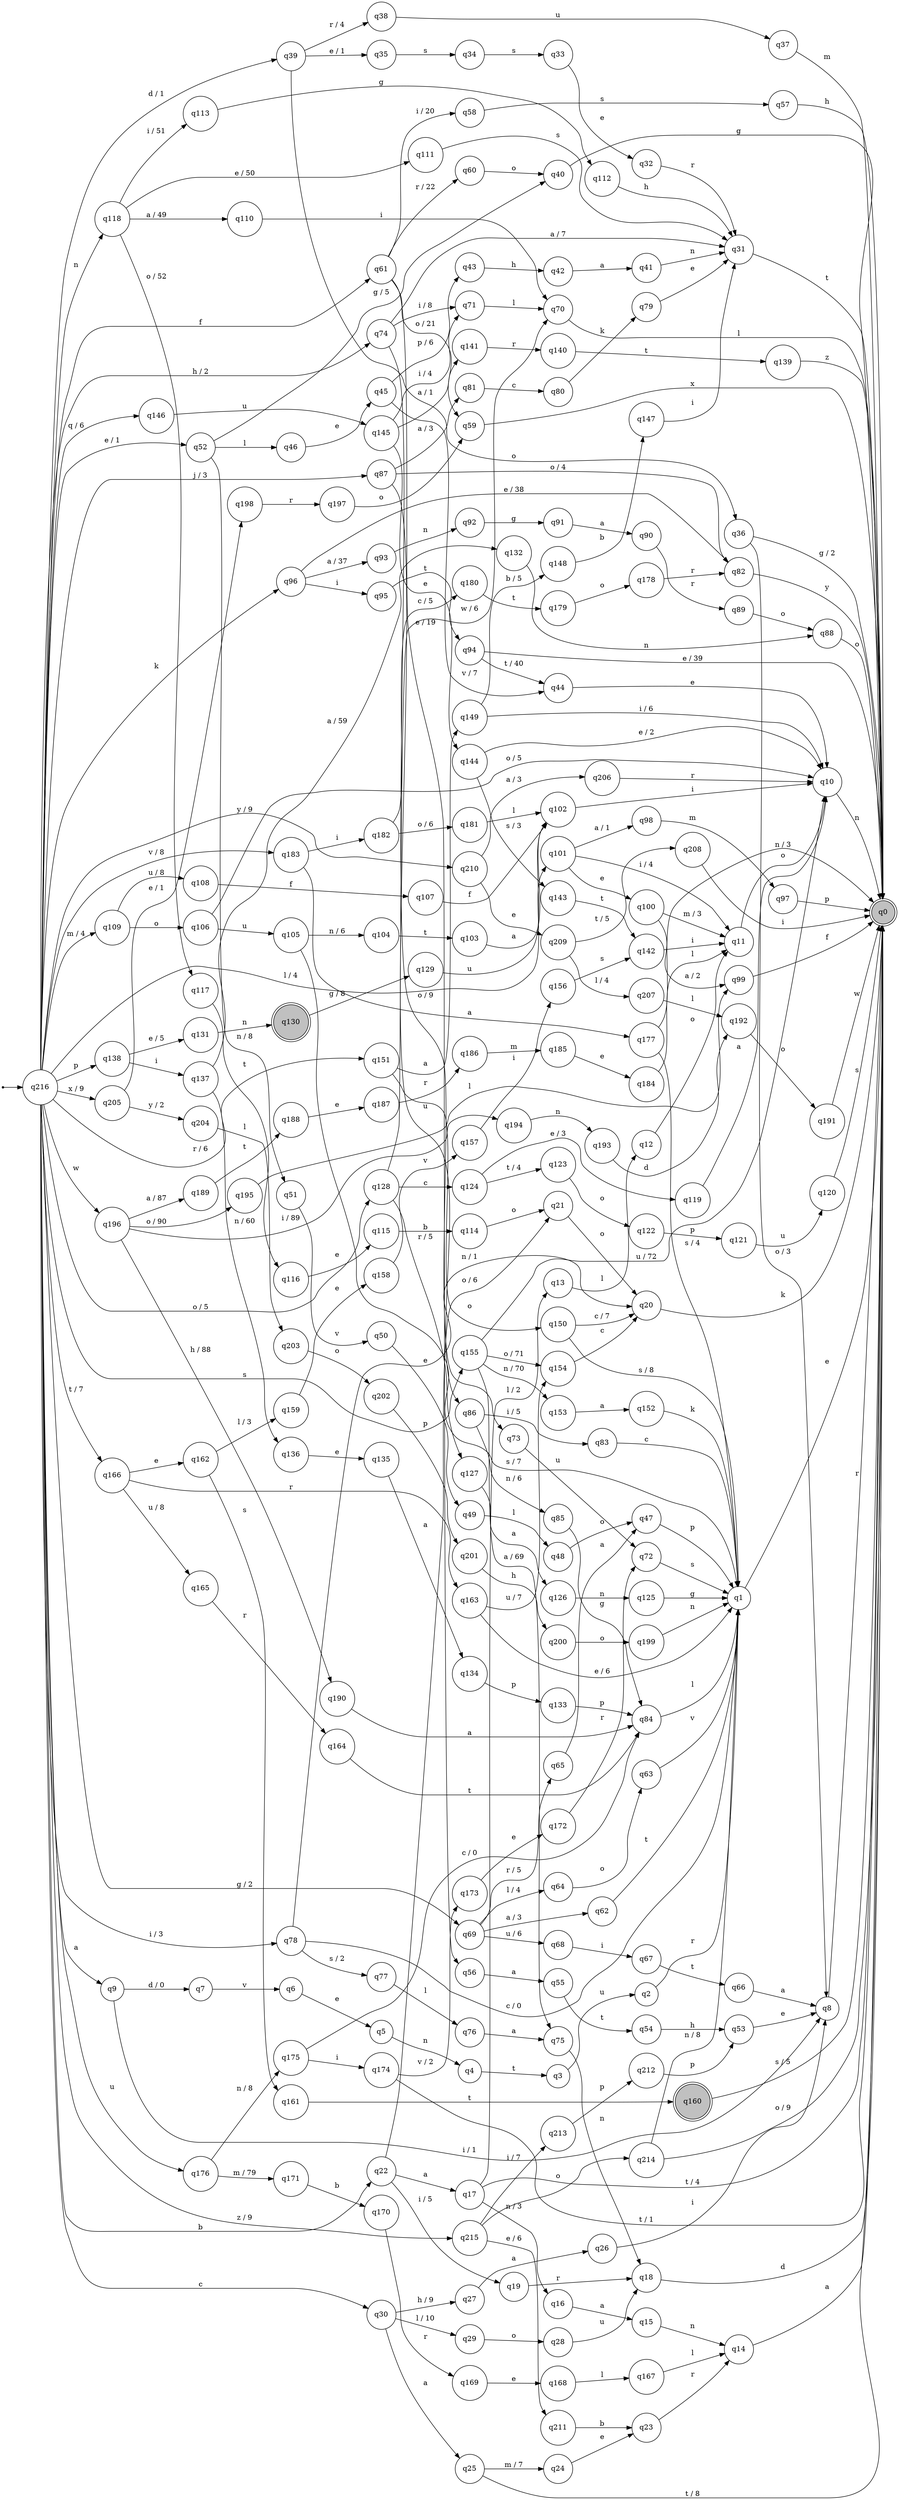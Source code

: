 digraph G {
rankdir=LR;
charset="utf8";
node [shape=circle];
ini [shape=point];
ini -> q216;
	q214 [label="q214"];
	q209 [label="q209"];
	q208 [label="q208"];
	q206 [label="q206"];
	q203 [label="q203"];
	q201 [label="q201"];
	q200 [label="q200"];
	q199 [label="q199"];
	q198 [label="q198"];
	q197 [label="q197"];
	q196 [label="q196"];
	q195 [label="q195"];
	q193 [label="q193"];
	q188 [label="q188"];
	q185 [label="q185"];
	q184 [label="q184"];
	q183 [label="q183"];
	q182 [label="q182"];
	q180 [label="q180"];
	q179 [label="q179"];
	q177 [label="q177"];
	q194 [label="q194"];
	q190 [label="q190"];
	q176 [label="q176"];
	q174 [label="q174"];
	q173 [label="q173"];
	q172 [label="q172"];
	q169 [label="q169"];
	q166 [label="q166"];
	q165 [label="q165"];
	q215 [label="q215"];
	q161 [label="q161"];
	q157 [label="q157"];
	q192 [label="q192"];
	q186 [label="q186"];
	q155 [label="q155"];
	q152 [label="q152"];
	q162 [label="q162"];
	q151 [label="q151"];
	q150 [label="q150"];
	q148 [label="q148"];
	q143 [label="q143"];
	q140 [label="q140"];
	q139 [label="q139"];
	q136 [label="q136"];
	q204 [label="q204"];
	q135 [label="q135"];
	q133 [label="q133"];
	q132 [label="q132"];
	q130 [label="q130"];
	q130 [shape=doublecircle];
	q130 [style=filled fillcolor=gray];
	q129 [label="q129"];
	q181 [label="q181"];
	q128 [label="q128"];
	q127 [label="q127"];
	q56 [label="q56"];
	q144 [label="q144"];
	q17 [label="q17"];
	q29 [label="q29"];
	q53 [label="q53"];
	q54 [label="q54"];
	q84 [label="q84"];
	q212 [label="q212"];
	q50 [label="q50"];
	q207 [label="q207"];
	q55 [label="q55"];
	q43 [label="q43"];
	q42 [label="q42"];
	q149 [label="q149"];
	q41 [label="q41"];
	q153 [label="q153"];
	q145 [label="q145"];
	q40 [label="q40"];
	q64 [label="q64"];
	q88 [label="q88"];
	q38 [label="q38"];
	q131 [label="q131"];
	q7 [label="q7"];
	q117 [label="q117"];
	q126 [label="q126"];
	q142 [label="q142"];
	q34 [label="q34"];
	q170 [label="q170"];
	q31 [label="q31"];
	q202 [label="q202"];
	q45 [label="q45"];
	q44 [label="q44"];
	q2 [label="q2"];
	q114 [label="q114"];
	q171 [label="q171"];
	q35 [label="q35"];
	q138 [label="q138"];
	q12 [label="q12"];
	q33 [label="q33"];
	q20 [label="q20"];
	q25 [label="q25"];
	q91 [label="q91"];
	q178 [label="q178"];
	q154 [label="q154"];
	q14 [label="q14"];
	q39 [label="q39"];
	q66 [label="q66"];
	q163 [label="q163"];
	q73 [label="q73"];
	q187 [label="q187"];
	q36 [label="q36"];
	q189 [label="q189"];
	q160 [label="q160"];
	q160 [shape=doublecircle];
	q160 [style=filled fillcolor=gray];
	q79 [label="q79"];
	q57 [label="q57"];
	q0 [label="q0"];
	q0 [shape=doublecircle];
	q0 [style=filled fillcolor=gray];
	q48 [label="q48"];
	q22 [label="q22"];
	q205 [label="q205"];
	q37 [label="q37"];
	q109 [label="q109"];
	q124 [label="q124"];
	q5 [label="q5"];
	q46 [label="q46"];
	q134 [label="q134"];
	q49 [label="q49"];
	q4 [label="q4"];
	q213 [label="q213"];
	q87 [label="q87"];
	q147 [label="q147"];
	q13 [label="q13"];
	q95 [label="q95"];
	q156 [label="q156"];
	q6 [label="q6"];
	q158 [label="q158"];
	q61 [label="q61"];
	q75 [label="q75"];
	q121 [label="q121"];
	q21 [label="q21"];
	q26 [label="q26"];
	q58 [label="q58"];
	q10 [label="q10"];
	q15 [label="q15"];
	q9 [label="q9"];
	q1 [label="q1"];
	q77 [label="q77"];
	q19 [label="q19"];
	q159 [label="q159"];
	q18 [label="q18"];
	q76 [label="q76"];
	q92 [label="q92"];
	q47 [label="q47"];
	q27 [label="q27"];
	q59 [label="q59"];
	q216 [label="q216"];
	q211 [label="q211"];
	q89 [label="q89"];
	q137 [label="q137"];
	q63 [label="q63"];
	q32 [label="q32"];
	q85 [label="q85"];
	q210 [label="q210"];
	q86 [label="q86"];
	q23 [label="q23"];
	q8 [label="q8"];
	q98 [label="q98"];
	q16 [label="q16"];
	q67 [label="q67"];
	q68 [label="q68"];
	q97 [label="q97"];
	q69 [label="q69"];
	q191 [label="q191"];
	q108 [label="q108"];
	q167 [label="q167"];
	q70 [label="q70"];
	q71 [label="q71"];
	q72 [label="q72"];
	q146 [label="q146"];
	q51 [label="q51"];
	q65 [label="q65"];
	q74 [label="q74"];
	q78 [label="q78"];
	q175 [label="q175"];
	q100 [label="q100"];
	q80 [label="q80"];
	q125 [label="q125"];
	q81 [label="q81"];
	q116 [label="q116"];
	q24 [label="q24"];
	q82 [label="q82"];
	q30 [label="q30"];
	q101 [label="q101"];
	q90 [label="q90"];
	q93 [label="q93"];
	q96 [label="q96"];
	q168 [label="q168"];
	q164 [label="q164"];
	q99 [label="q99"];
	q102 [label="q102"];
	q103 [label="q103"];
	q104 [label="q104"];
	q111 [label="q111"];
	q52 [label="q52"];
	q11 [label="q11"];
	q105 [label="q105"];
	q3 [label="q3"];
	q106 [label="q106"];
	q107 [label="q107"];
	q110 [label="q110"];
	q115 [label="q115"];
	q112 [label="q112"];
	q113 [label="q113"];
	q118 [label="q118"];
	q141 [label="q141"];
	q28 [label="q28"];
	q119 [label="q119"];
	q120 [label="q120"];
	q60 [label="q60"];
	q62 [label="q62"];
	q122 [label="q122"];
	q94 [label="q94"];
	q83 [label="q83"];
	q123 [label="q123"];
	q214 -> q1 [label="n / 8"];
	q214 -> q0 [label="o / 9"];
	q209 -> q207 [label="l / 4"];
	q209 -> q208 [label="t / 5"];
	q208 -> q0 [label="i"];
	q206 -> q10 [label="r"];
	q203 -> q202 [label="o"];
	q201 -> q200 [label="h"];
	q200 -> q199 [label="o"];
	q199 -> q1 [label="n"];
	q198 -> q197 [label="r"];
	q197 -> q59 [label="o"];
	q196 -> q189 [label="a / 87"];
	q196 -> q190 [label="h / 88"];
	q196 -> q194 [label="i / 89"];
	q196 -> q195 [label="o / 90"];
	q195 -> q99 [label="l"];
	q193 -> q192 [label="d"];
	q188 -> q187 [label="e"];
	q185 -> q184 [label="e"];
	q184 -> q11 [label="l"];
	q183 -> q177 [label="a"];
	q183 -> q182 [label="i"];
	q182 -> q180 [label="c / 5"];
	q182 -> q181 [label="o / 6"];
	q180 -> q179 [label="t"];
	q179 -> q178 [label="o"];
	q177 -> q0 [label="n / 3"];
	q177 -> q1 [label="s / 4"];
	q194 -> q193 [label="n"];
	q190 -> q84 [label="a"];
	q176 -> q171 [label="m / 79"];
	q176 -> q175 [label="n / 8"];
	q174 -> q0 [label="t / 1"];
	q174 -> q173 [label="v / 2"];
	q173 -> q172 [label="e"];
	q172 -> q72 [label="r"];
	q169 -> q168 [label="e"];
	q166 -> q162 [label="e"];
	q166 -> q163 [label="r"];
	q166 -> q165 [label="u / 8"];
	q165 -> q164 [label="r"];
	q215 -> q211 [label="e / 6"];
	q215 -> q213 [label="i / 7"];
	q215 -> q214 [label="o"];
	q161 -> q160 [label="t"];
	q157 -> q156 [label="i"];
	q192 -> q191 [label="o"];
	q186 -> q185 [label="m"];
	q155 -> q75 [label="a / 69"];
	q155 -> q153 [label="n / 70"];
	q155 -> q154 [label="o / 71"];
	q155 -> q10 [label="u / 72"];
	q152 -> q1 [label="k"];
	q162 -> q159 [label="l / 3"];
	q162 -> q161 [label="s"];
	q151 -> q149 [label="a"];
	q151 -> q150 [label="o"];
	q150 -> q20 [label="c / 7"];
	q150 -> q1 [label="s / 8"];
	q148 -> q147 [label="b"];
	q143 -> q142 [label="t"];
	q140 -> q139 [label="t"];
	q139 -> q0 [label="z"];
	q136 -> q135 [label="e"];
	q204 -> q203 [label="l"];
	q135 -> q134 [label="a"];
	q133 -> q84 [label="p"];
	q132 -> q88 [label="n"];
	q130 -> q129 [label="g / 8"];
	q129 -> q102 [label="u"];
	q181 -> q102 [label="l"];
	q128 -> q124 [label="c"];
	q128 -> q127 [label="r / 5"];
	q128 -> q70 [label="w / 6"];
	q127 -> q126 [label="a"];
	q56 -> q55 [label="a"];
	q144 -> q10 [label="e / 2"];
	q144 -> q143 [label="s / 3"];
	q17 -> q13 [label="l / 2"];
	q17 -> q16 [label="n / 3"];
	q17 -> q0 [label="t / 4"];
	q29 -> q28 [label="o"];
	q53 -> q8 [label="e"];
	q54 -> q53 [label="h"];
	q84 -> q1 [label="l"];
	q212 -> q53 [label="p"];
	q50 -> q49 [label="e"];
	q207 -> q192 [label="l"];
	q55 -> q54 [label="t"];
	q43 -> q42 [label="h"];
	q42 -> q41 [label="a"];
	q149 -> q148 [label="b / 5"];
	q149 -> q10 [label="i / 6"];
	q41 -> q31 [label="n"];
	q153 -> q152 [label="a"];
	q145 -> q141 [label="a / 1"];
	q145 -> q144 [label="e"];
	q145 -> q71 [label="i / 4"];
	q40 -> q0 [label="g"];
	q64 -> q63 [label="o"];
	q88 -> q0 [label="o"];
	q38 -> q37 [label="u"];
	q131 -> q130 [label="n"];
	q7 -> q6 [label="v"];
	q117 -> q116 [label="t"];
	q126 -> q125 [label="n"];
	q142 -> q11 [label="i"];
	q34 -> q33 [label="s"];
	q170 -> q169 [label="r"];
	q31 -> q0 [label="t"];
	q202 -> q201 [label="p"];
	q45 -> q43 [label="p / 6"];
	q45 -> q44 [label="v / 7"];
	q44 -> q10 [label="e"];
	q2 -> q1 [label="r"];
	q114 -> q21 [label="o"];
	q171 -> q170 [label="b"];
	q35 -> q34 [label="s"];
	q138 -> q131 [label="e / 5"];
	q138 -> q137 [label="i"];
	q12 -> q11 [label="o"];
	q33 -> q32 [label="e"];
	q20 -> q0 [label="k"];
	q25 -> q24 [label="m / 7"];
	q25 -> q0 [label="t / 8"];
	q91 -> q90 [label="a"];
	q178 -> q82 [label="r"];
	q154 -> q20 [label="c"];
	q14 -> q0 [label="a"];
	q39 -> q35 [label="e / 1"];
	q39 -> q36 [label="o"];
	q39 -> q38 [label="r / 4"];
	q66 -> q8 [label="a"];
	q163 -> q1 [label="e / 6"];
	q163 -> q154 [label="u / 7"];
	q73 -> q72 [label="u"];
	q187 -> q186 [label="r"];
	q36 -> q0 [label="g / 2"];
	q36 -> q8 [label="o / 3"];
	q189 -> q188 [label="t"];
	q160 -> q0 [label="s / 5"];
	q79 -> q31 [label="e"];
	q57 -> q0 [label="h"];
	q48 -> q47 [label="o"];
	q22 -> q17 [label="a"];
	q22 -> q19 [label="i / 5"];
	q22 -> q21 [label="o / 6"];
	q205 -> q198 [label="e / 1"];
	q205 -> q204 [label="y / 2"];
	q37 -> q0 [label="m"];
	q109 -> q106 [label="o"];
	q109 -> q108 [label="u / 8"];
	q124 -> q119 [label="e / 3"];
	q124 -> q123 [label="t / 4"];
	q5 -> q4 [label="n"];
	q46 -> q45 [label="e"];
	q134 -> q133 [label="p"];
	q49 -> q48 [label="l"];
	q4 -> q3 [label="t"];
	q213 -> q212 [label="p"];
	q87 -> q81 [label="a / 3"];
	q87 -> q82 [label="o / 4"];
	q87 -> q86 [label="u"];
	q147 -> q31 [label="i"];
	q13 -> q12 [label="l"];
	q95 -> q94 [label="t"];
	q156 -> q142 [label="s"];
	q6 -> q5 [label="e"];
	q158 -> q157 [label="v"];
	q61 -> q56 [label="e / 19"];
	q61 -> q58 [label="i / 20"];
	q61 -> q59 [label="o / 21"];
	q61 -> q60 [label="r / 22"];
	q75 -> q18 [label="n"];
	q121 -> q120 [label="u"];
	q21 -> q20 [label="o"];
	q26 -> q8 [label="i"];
	q58 -> q57 [label="s"];
	q10 -> q0 [label="n"];
	q15 -> q14 [label="n"];
	q9 -> q7 [label="d / 0"];
	q9 -> q8 [label="i / 1"];
	q1 -> q0 [label="e"];
	q77 -> q76 [label="l"];
	q19 -> q18 [label="r"];
	q159 -> q158 [label="e"];
	q18 -> q0 [label="d"];
	q76 -> q75 [label="a"];
	q92 -> q91 [label="g"];
	q47 -> q1 [label="p"];
	q27 -> q26 [label="a"];
	q59 -> q0 [label="x"];
	q216 -> q9 [label="a"];
	q216 -> q22 [label="b"];
	q216 -> q30 [label="c"];
	q216 -> q39 [label="d / 1"];
	q216 -> q52 [label="e / 1"];
	q216 -> q61 [label="f"];
	q216 -> q69 [label="g / 2"];
	q216 -> q74 [label="h / 2"];
	q216 -> q78 [label="i / 3"];
	q216 -> q87 [label="j / 3"];
	q216 -> q96 [label="k"];
	q216 -> q101 [label="l / 4"];
	q216 -> q109 [label="m / 4"];
	q216 -> q118 [label="n"];
	q216 -> q128 [label="o / 5"];
	q216 -> q138 [label="p"];
	q216 -> q146 [label="q / 6"];
	q216 -> q151 [label="r / 6"];
	q216 -> q155 [label="s"];
	q216 -> q166 [label="t / 7"];
	q216 -> q176 [label="u"];
	q216 -> q183 [label="v / 8"];
	q216 -> q196 [label="w"];
	q216 -> q205 [label="x / 9"];
	q216 -> q210 [label="y / 9"];
	q216 -> q215 [label="z / 9"];
	q211 -> q23 [label="b"];
	q89 -> q88 [label="o"];
	q137 -> q132 [label="a / 59"];
	q137 -> q136 [label="n / 60"];
	q63 -> q1 [label="v"];
	q32 -> q31 [label="r"];
	q85 -> q84 [label="g"];
	q210 -> q206 [label="a / 3"];
	q210 -> q209 [label="e"];
	q86 -> q83 [label="i / 5"];
	q86 -> q85 [label="n / 6"];
	q23 -> q14 [label="r"];
	q8 -> q0 [label="r"];
	q98 -> q97 [label="m"];
	q16 -> q15 [label="a"];
	q67 -> q66 [label="t"];
	q68 -> q67 [label="i"];
	q97 -> q0 [label="p"];
	q69 -> q62 [label="a / 3"];
	q69 -> q64 [label="l / 4"];
	q69 -> q65 [label="r / 5"];
	q69 -> q68 [label="u / 6"];
	q191 -> q0 [label="w"];
	q108 -> q107 [label="f"];
	q167 -> q14 [label="l"];
	q70 -> q0 [label="l"];
	q71 -> q70 [label="l"];
	q72 -> q1 [label="s"];
	q146 -> q145 [label="u"];
	q51 -> q50 [label="v"];
	q65 -> q47 [label="a"];
	q74 -> q31 [label="a / 7"];
	q74 -> q71 [label="i / 8"];
	q74 -> q73 [label="o / 9"];
	q78 -> q1 [label="c / 0"];
	q78 -> q20 [label="n / 1"];
	q78 -> q77 [label="s / 2"];
	q175 -> q84 [label="c / 0"];
	q175 -> q174 [label="i"];
	q100 -> q99 [label="a / 2"];
	q100 -> q11 [label="m / 3"];
	q80 -> q79 [label="k"];
	q125 -> q1 [label="g"];
	q81 -> q80 [label="c"];
	q116 -> q115 [label="e"];
	q24 -> q23 [label="e"];
	q82 -> q0 [label="y"];
	q30 -> q25 [label="a"];
	q30 -> q27 [label="h / 9"];
	q30 -> q29 [label="l / 10"];
	q101 -> q98 [label="a / 1"];
	q101 -> q100 [label="e"];
	q101 -> q11 [label="i / 4"];
	q90 -> q89 [label="r"];
	q93 -> q92 [label="n"];
	q96 -> q93 [label="a / 37"];
	q96 -> q82 [label="e / 38"];
	q96 -> q95 [label="i"];
	q168 -> q167 [label="l"];
	q164 -> q84 [label="t"];
	q99 -> q0 [label="f"];
	q102 -> q10 [label="i"];
	q103 -> q102 [label="a"];
	q104 -> q103 [label="t"];
	q111 -> q31 [label="s"];
	q52 -> q40 [label="g / 5"];
	q52 -> q46 [label="l"];
	q52 -> q51 [label="n / 8"];
	q11 -> q10 [label="o"];
	q105 -> q104 [label="n / 6"];
	q105 -> q1 [label="s / 7"];
	q3 -> q2 [label="u"];
	q106 -> q10 [label="o / 5"];
	q106 -> q105 [label="u"];
	q107 -> q102 [label="f"];
	q110 -> q70 [label="i"];
	q115 -> q114 [label="b"];
	q112 -> q31 [label="h"];
	q113 -> q112 [label="g"];
	q118 -> q110 [label="a / 49"];
	q118 -> q111 [label="e / 50"];
	q118 -> q113 [label="i / 51"];
	q118 -> q117 [label="o / 52"];
	q141 -> q140 [label="r"];
	q28 -> q18 [label="u"];
	q119 -> q10 [label="a"];
	q120 -> q0 [label="s"];
	q60 -> q40 [label="o"];
	q62 -> q1 [label="t"];
	q122 -> q121 [label="p"];
	q94 -> q0 [label="e / 39"];
	q94 -> q44 [label="t / 40"];
	q83 -> q1 [label="c"];
	q123 -> q122 [label="o"];
}
